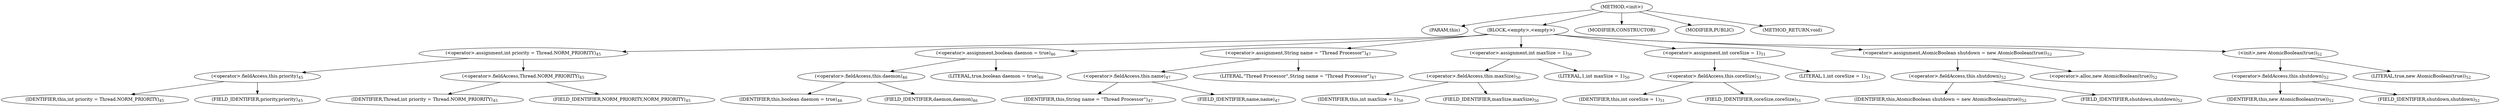 digraph "&lt;init&gt;" {  
"501" [label = <(METHOD,&lt;init&gt;)> ]
"502" [label = <(PARAM,this)> ]
"503" [label = <(BLOCK,&lt;empty&gt;,&lt;empty&gt;)> ]
"504" [label = <(&lt;operator&gt;.assignment,int priority = Thread.NORM_PRIORITY)<SUB>45</SUB>> ]
"505" [label = <(&lt;operator&gt;.fieldAccess,this.priority)<SUB>45</SUB>> ]
"506" [label = <(IDENTIFIER,this,int priority = Thread.NORM_PRIORITY)<SUB>45</SUB>> ]
"507" [label = <(FIELD_IDENTIFIER,priority,priority)<SUB>45</SUB>> ]
"508" [label = <(&lt;operator&gt;.fieldAccess,Thread.NORM_PRIORITY)<SUB>45</SUB>> ]
"509" [label = <(IDENTIFIER,Thread,int priority = Thread.NORM_PRIORITY)<SUB>45</SUB>> ]
"510" [label = <(FIELD_IDENTIFIER,NORM_PRIORITY,NORM_PRIORITY)<SUB>45</SUB>> ]
"511" [label = <(&lt;operator&gt;.assignment,boolean daemon = true)<SUB>46</SUB>> ]
"512" [label = <(&lt;operator&gt;.fieldAccess,this.daemon)<SUB>46</SUB>> ]
"513" [label = <(IDENTIFIER,this,boolean daemon = true)<SUB>46</SUB>> ]
"514" [label = <(FIELD_IDENTIFIER,daemon,daemon)<SUB>46</SUB>> ]
"515" [label = <(LITERAL,true,boolean daemon = true)<SUB>46</SUB>> ]
"516" [label = <(&lt;operator&gt;.assignment,String name = &quot;Thread Processor&quot;)<SUB>47</SUB>> ]
"517" [label = <(&lt;operator&gt;.fieldAccess,this.name)<SUB>47</SUB>> ]
"518" [label = <(IDENTIFIER,this,String name = &quot;Thread Processor&quot;)<SUB>47</SUB>> ]
"519" [label = <(FIELD_IDENTIFIER,name,name)<SUB>47</SUB>> ]
"520" [label = <(LITERAL,&quot;Thread Processor&quot;,String name = &quot;Thread Processor&quot;)<SUB>47</SUB>> ]
"521" [label = <(&lt;operator&gt;.assignment,int maxSize = 1)<SUB>50</SUB>> ]
"522" [label = <(&lt;operator&gt;.fieldAccess,this.maxSize)<SUB>50</SUB>> ]
"523" [label = <(IDENTIFIER,this,int maxSize = 1)<SUB>50</SUB>> ]
"524" [label = <(FIELD_IDENTIFIER,maxSize,maxSize)<SUB>50</SUB>> ]
"525" [label = <(LITERAL,1,int maxSize = 1)<SUB>50</SUB>> ]
"526" [label = <(&lt;operator&gt;.assignment,int coreSize = 1)<SUB>51</SUB>> ]
"527" [label = <(&lt;operator&gt;.fieldAccess,this.coreSize)<SUB>51</SUB>> ]
"528" [label = <(IDENTIFIER,this,int coreSize = 1)<SUB>51</SUB>> ]
"529" [label = <(FIELD_IDENTIFIER,coreSize,coreSize)<SUB>51</SUB>> ]
"530" [label = <(LITERAL,1,int coreSize = 1)<SUB>51</SUB>> ]
"531" [label = <(&lt;operator&gt;.assignment,AtomicBoolean shutdown = new AtomicBoolean(true))<SUB>52</SUB>> ]
"532" [label = <(&lt;operator&gt;.fieldAccess,this.shutdown)<SUB>52</SUB>> ]
"533" [label = <(IDENTIFIER,this,AtomicBoolean shutdown = new AtomicBoolean(true))<SUB>52</SUB>> ]
"534" [label = <(FIELD_IDENTIFIER,shutdown,shutdown)<SUB>52</SUB>> ]
"535" [label = <(&lt;operator&gt;.alloc,new AtomicBoolean(true))<SUB>52</SUB>> ]
"536" [label = <(&lt;init&gt;,new AtomicBoolean(true))<SUB>52</SUB>> ]
"537" [label = <(&lt;operator&gt;.fieldAccess,this.shutdown)<SUB>52</SUB>> ]
"538" [label = <(IDENTIFIER,this,new AtomicBoolean(true))<SUB>52</SUB>> ]
"539" [label = <(FIELD_IDENTIFIER,shutdown,shutdown)<SUB>52</SUB>> ]
"540" [label = <(LITERAL,true,new AtomicBoolean(true))<SUB>52</SUB>> ]
"541" [label = <(MODIFIER,CONSTRUCTOR)> ]
"542" [label = <(MODIFIER,PUBLIC)> ]
"543" [label = <(METHOD_RETURN,void)> ]
  "501" -> "502" 
  "501" -> "503" 
  "501" -> "541" 
  "501" -> "542" 
  "501" -> "543" 
  "503" -> "504" 
  "503" -> "511" 
  "503" -> "516" 
  "503" -> "521" 
  "503" -> "526" 
  "503" -> "531" 
  "503" -> "536" 
  "504" -> "505" 
  "504" -> "508" 
  "505" -> "506" 
  "505" -> "507" 
  "508" -> "509" 
  "508" -> "510" 
  "511" -> "512" 
  "511" -> "515" 
  "512" -> "513" 
  "512" -> "514" 
  "516" -> "517" 
  "516" -> "520" 
  "517" -> "518" 
  "517" -> "519" 
  "521" -> "522" 
  "521" -> "525" 
  "522" -> "523" 
  "522" -> "524" 
  "526" -> "527" 
  "526" -> "530" 
  "527" -> "528" 
  "527" -> "529" 
  "531" -> "532" 
  "531" -> "535" 
  "532" -> "533" 
  "532" -> "534" 
  "536" -> "537" 
  "536" -> "540" 
  "537" -> "538" 
  "537" -> "539" 
}
